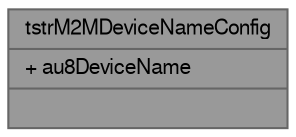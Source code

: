 digraph "tstrM2MDeviceNameConfig"
{
 // LATEX_PDF_SIZE
  bgcolor="transparent";
  edge [fontname=FreeSans,fontsize=10,labelfontname=FreeSans,labelfontsize=10];
  node [fontname=FreeSans,fontsize=10,shape=box,height=0.2,width=0.4];
  Node1 [shape=record,label="{tstrM2MDeviceNameConfig\n|+ au8DeviceName\l|}",height=0.2,width=0.4,color="gray40", fillcolor="grey60", style="filled", fontcolor="black",tooltip="Device name."];
}
